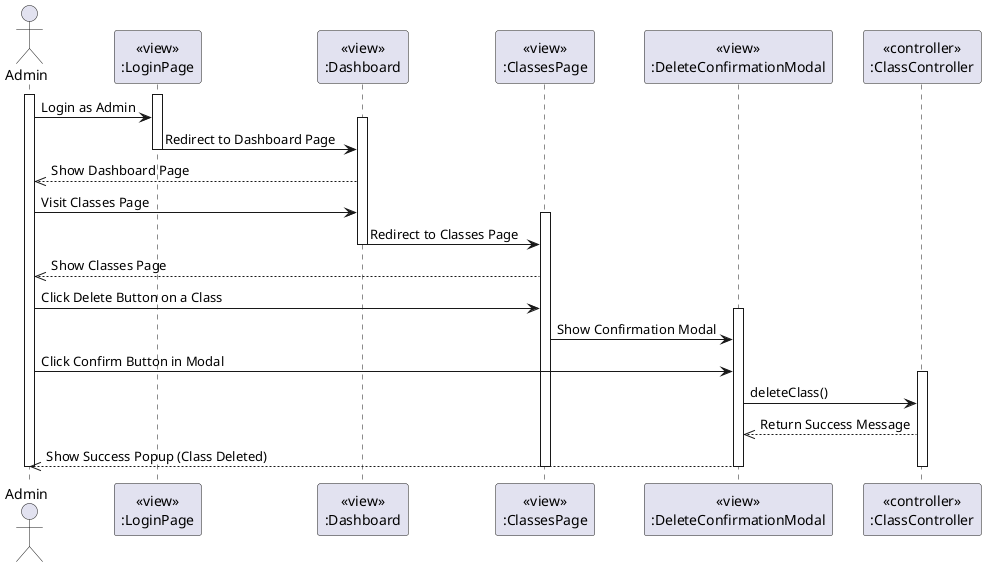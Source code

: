 @startuml Delete Class
actor Admin
participant LoginPageView [
  <<view>>
  :LoginPage
]

participant DashboardView [
  <<view>>
  :Dashboard
]

participant ClassesView [
  <<view>>
  :ClassesPage
]

participant DeleteConfirmationModalView [
  <<view>>
  :DeleteConfirmationModal
]

participant ClassController [
  <<controller>>
  :ClassController
]

activate Admin
activate LoginPageView
Admin -> LoginPageView: Login as Admin
activate DashboardView
LoginPageView -> DashboardView: Redirect to Dashboard Page
deactivate LoginPageView

DashboardView -->> Admin: Show Dashboard Page

Admin -> DashboardView: Visit Classes Page
activate ClassesView
DashboardView -> ClassesView: Redirect to Classes Page
deactivate DashboardView

ClassesView -->> Admin: Show Classes Page
Admin -> ClassesView: Click Delete Button on a Class

activate DeleteConfirmationModalView
ClassesView -> DeleteConfirmationModalView: Show Confirmation Modal

Admin -> DeleteConfirmationModalView: Click Confirm Button in Modal

activate ClassController
DeleteConfirmationModalView -> ClassController: deleteClass()
ClassController -->> DeleteConfirmationModalView: Return Success Message
DeleteConfirmationModalView -->> Admin: Show Success Popup (Class Deleted)
deactivate ClassController

deactivate Admin
deactivate ClassesView
deactivate DeleteConfirmationModalView
@enduml
